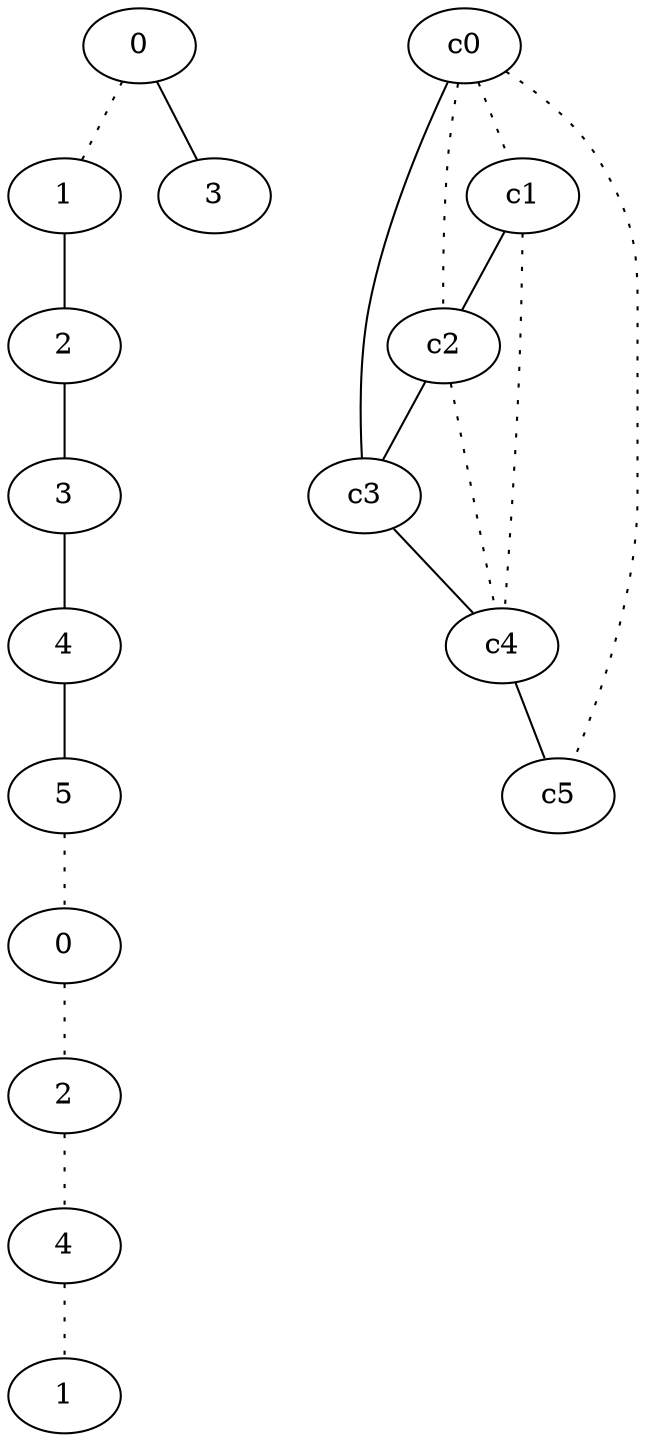 graph {
a0[label=0];
a1[label=1];
a2[label=2];
a3[label=3];
a4[label=4];
a5[label=5];
a6[label=0];
a7[label=2];
a8[label=4];
a9[label=1];
a10[label=3];
a0 -- a1 [style=dotted];
a0 -- a10;
a1 -- a2;
a2 -- a3;
a3 -- a4;
a4 -- a5;
a5 -- a6 [style=dotted];
a6 -- a7 [style=dotted];
a7 -- a8 [style=dotted];
a8 -- a9 [style=dotted];
c0 -- c1 [style=dotted];
c0 -- c2 [style=dotted];
c0 -- c3;
c0 -- c5 [style=dotted];
c1 -- c2;
c1 -- c4 [style=dotted];
c2 -- c3;
c2 -- c4 [style=dotted];
c3 -- c4;
c4 -- c5;
}
